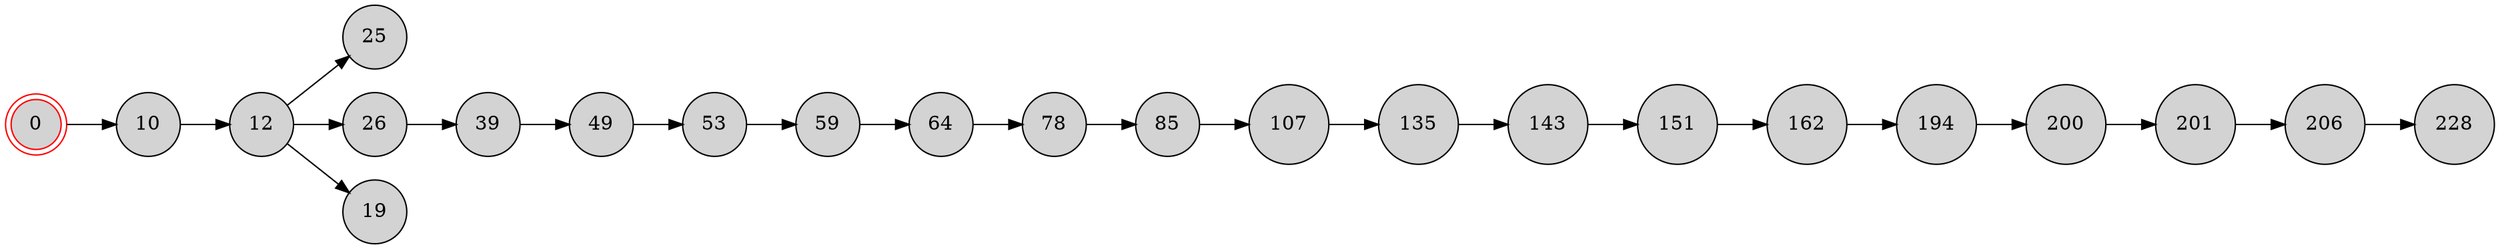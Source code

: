digraph BlockchainTree {
    rankdir=LR;
    node [shape=circle, style=filled, fillcolor=lightgray];

    0 [shape=doublecircle, color=red];
    0 -> 10;
    10 -> 12;
    12 -> 25;
    12 -> 26;
    12 -> 19;
    26 -> 39;
    39 -> 49;
    49 -> 53;
    53 -> 59;
    59 -> 64;
    64 -> 78;
    78 -> 85;
    85 -> 107;
    107 -> 135;
    135 -> 143;
    143 -> 151;
    151 -> 162;
    162 -> 194;
    194 -> 200;
    200 -> 201;
    201 -> 206;
    206 -> 228;
}
